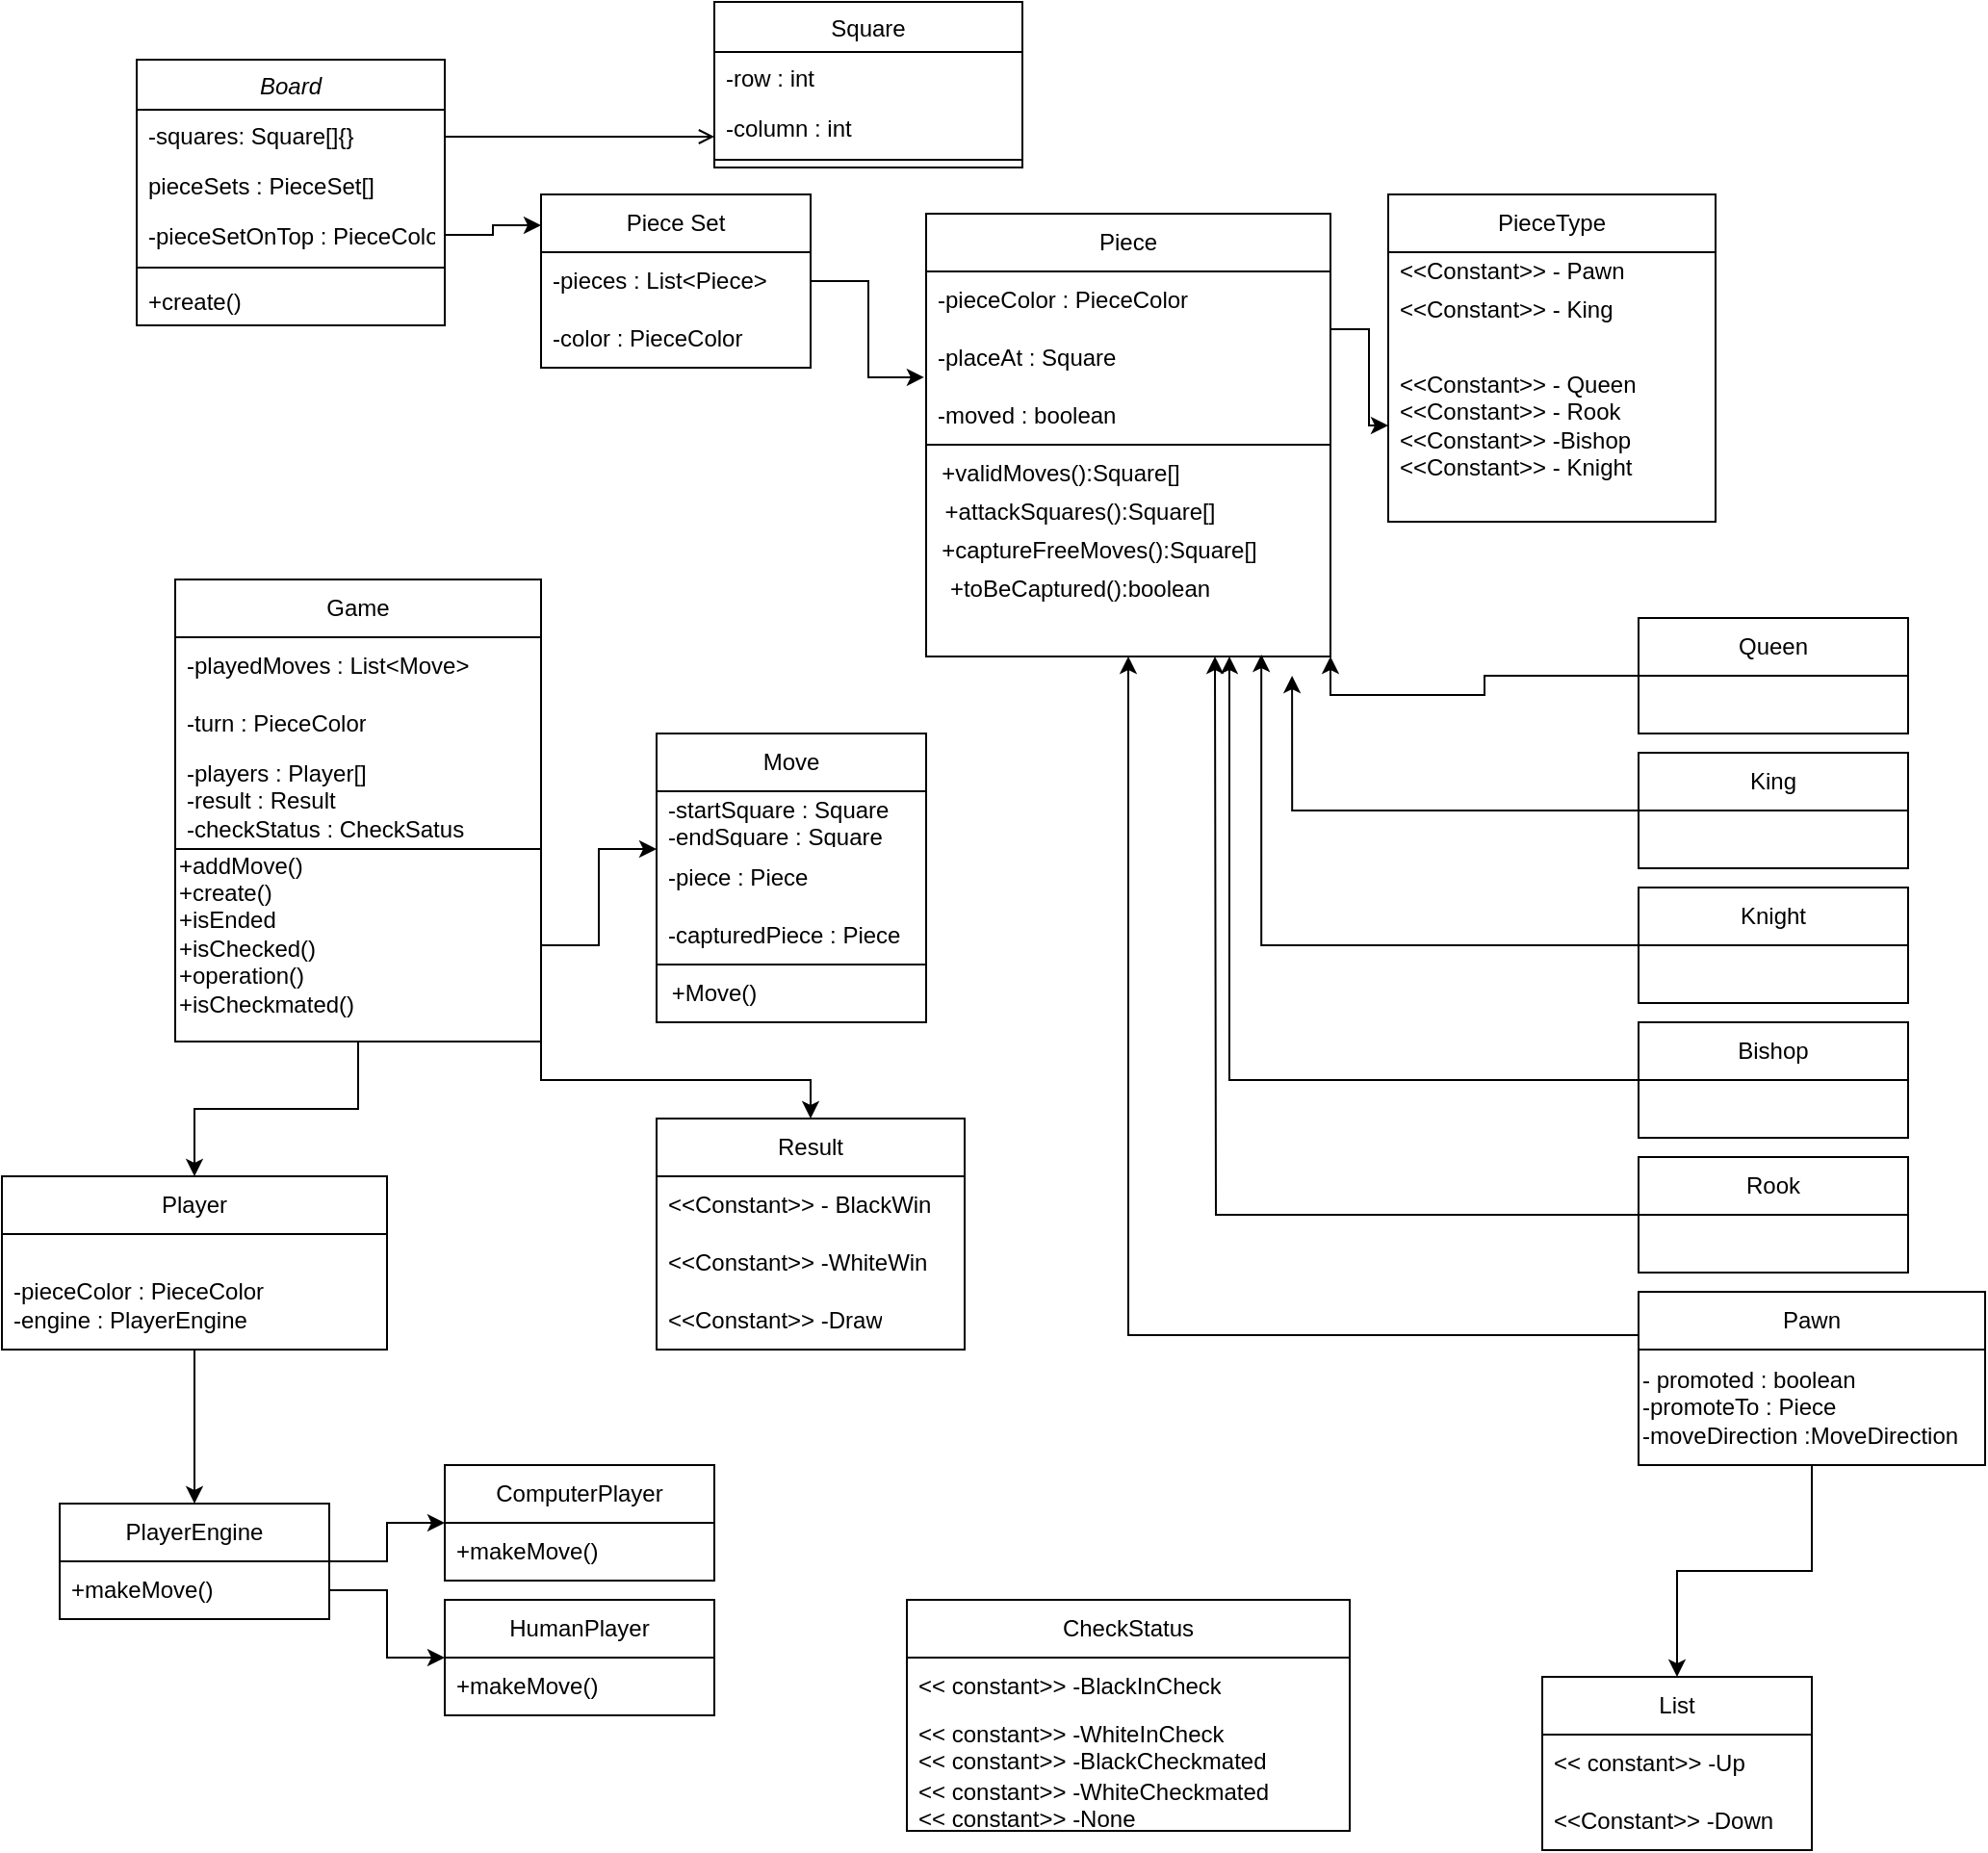 <mxfile version="21.1.4" type="device">
  <diagram id="C5RBs43oDa-KdzZeNtuy" name="Page-1">
    <mxGraphModel dx="2629" dy="1210" grid="1" gridSize="10" guides="1" tooltips="1" connect="1" arrows="1" fold="1" page="1" pageScale="1" pageWidth="827" pageHeight="1169" background="none" math="0" shadow="0">
      <root>
        <mxCell id="WIyWlLk6GJQsqaUBKTNV-0" />
        <mxCell id="WIyWlLk6GJQsqaUBKTNV-1" parent="WIyWlLk6GJQsqaUBKTNV-0" />
        <mxCell id="zkfFHV4jXpPFQw0GAbJ--0" value="Board" style="swimlane;fontStyle=2;align=center;verticalAlign=top;childLayout=stackLayout;horizontal=1;startSize=26;horizontalStack=0;resizeParent=1;resizeLast=0;collapsible=1;marginBottom=0;rounded=0;shadow=0;strokeWidth=1;" parent="WIyWlLk6GJQsqaUBKTNV-1" vertex="1">
          <mxGeometry x="10" y="40" width="160" height="138" as="geometry">
            <mxRectangle x="230" y="140" width="160" height="26" as="alternateBounds" />
          </mxGeometry>
        </mxCell>
        <mxCell id="zkfFHV4jXpPFQw0GAbJ--1" value="-squares: Square[]{}" style="text;align=left;verticalAlign=top;spacingLeft=4;spacingRight=4;overflow=hidden;rotatable=0;points=[[0,0.5],[1,0.5]];portConstraint=eastwest;" parent="zkfFHV4jXpPFQw0GAbJ--0" vertex="1">
          <mxGeometry y="26" width="160" height="26" as="geometry" />
        </mxCell>
        <mxCell id="zkfFHV4jXpPFQw0GAbJ--2" value="pieceSets : PieceSet[]" style="text;align=left;verticalAlign=top;spacingLeft=4;spacingRight=4;overflow=hidden;rotatable=0;points=[[0,0.5],[1,0.5]];portConstraint=eastwest;rounded=0;shadow=0;html=0;" parent="zkfFHV4jXpPFQw0GAbJ--0" vertex="1">
          <mxGeometry y="52" width="160" height="26" as="geometry" />
        </mxCell>
        <mxCell id="zkfFHV4jXpPFQw0GAbJ--3" value="-pieceSetOnTop : PieceColor" style="text;align=left;verticalAlign=top;spacingLeft=4;spacingRight=4;overflow=hidden;rotatable=0;points=[[0,0.5],[1,0.5]];portConstraint=eastwest;rounded=0;shadow=0;html=0;" parent="zkfFHV4jXpPFQw0GAbJ--0" vertex="1">
          <mxGeometry y="78" width="160" height="26" as="geometry" />
        </mxCell>
        <mxCell id="zkfFHV4jXpPFQw0GAbJ--4" value="" style="line;html=1;strokeWidth=1;align=left;verticalAlign=middle;spacingTop=-1;spacingLeft=3;spacingRight=3;rotatable=0;labelPosition=right;points=[];portConstraint=eastwest;" parent="zkfFHV4jXpPFQw0GAbJ--0" vertex="1">
          <mxGeometry y="104" width="160" height="8" as="geometry" />
        </mxCell>
        <mxCell id="zkfFHV4jXpPFQw0GAbJ--5" value="+create()" style="text;align=left;verticalAlign=top;spacingLeft=4;spacingRight=4;overflow=hidden;rotatable=0;points=[[0,0.5],[1,0.5]];portConstraint=eastwest;" parent="zkfFHV4jXpPFQw0GAbJ--0" vertex="1">
          <mxGeometry y="112" width="160" height="26" as="geometry" />
        </mxCell>
        <mxCell id="zkfFHV4jXpPFQw0GAbJ--17" value="Square" style="swimlane;fontStyle=0;align=center;verticalAlign=top;childLayout=stackLayout;horizontal=1;startSize=26;horizontalStack=0;resizeParent=1;resizeLast=0;collapsible=1;marginBottom=0;rounded=0;shadow=0;strokeWidth=1;" parent="WIyWlLk6GJQsqaUBKTNV-1" vertex="1">
          <mxGeometry x="310" y="10" width="160" height="86" as="geometry">
            <mxRectangle x="550" y="140" width="160" height="26" as="alternateBounds" />
          </mxGeometry>
        </mxCell>
        <mxCell id="zkfFHV4jXpPFQw0GAbJ--18" value="-row : int" style="text;align=left;verticalAlign=top;spacingLeft=4;spacingRight=4;overflow=hidden;rotatable=0;points=[[0,0.5],[1,0.5]];portConstraint=eastwest;" parent="zkfFHV4jXpPFQw0GAbJ--17" vertex="1">
          <mxGeometry y="26" width="160" height="26" as="geometry" />
        </mxCell>
        <mxCell id="zkfFHV4jXpPFQw0GAbJ--19" value="-column : int" style="text;align=left;verticalAlign=top;spacingLeft=4;spacingRight=4;overflow=hidden;rotatable=0;points=[[0,0.5],[1,0.5]];portConstraint=eastwest;rounded=0;shadow=0;html=0;" parent="zkfFHV4jXpPFQw0GAbJ--17" vertex="1">
          <mxGeometry y="52" width="160" height="26" as="geometry" />
        </mxCell>
        <mxCell id="zkfFHV4jXpPFQw0GAbJ--23" value="" style="line;html=1;strokeWidth=1;align=left;verticalAlign=middle;spacingTop=-1;spacingLeft=3;spacingRight=3;rotatable=0;labelPosition=right;points=[];portConstraint=eastwest;" parent="zkfFHV4jXpPFQw0GAbJ--17" vertex="1">
          <mxGeometry y="78" width="160" height="8" as="geometry" />
        </mxCell>
        <mxCell id="zkfFHV4jXpPFQw0GAbJ--26" value="" style="endArrow=open;shadow=0;strokeWidth=1;rounded=0;endFill=1;edgeStyle=elbowEdgeStyle;elbow=vertical;" parent="WIyWlLk6GJQsqaUBKTNV-1" source="zkfFHV4jXpPFQw0GAbJ--0" target="zkfFHV4jXpPFQw0GAbJ--17" edge="1">
          <mxGeometry x="0.5" y="41" relative="1" as="geometry">
            <mxPoint x="380" y="192" as="sourcePoint" />
            <mxPoint x="540" y="192" as="targetPoint" />
            <mxPoint x="-40" y="32" as="offset" />
            <Array as="points">
              <mxPoint x="270" y="80" />
            </Array>
          </mxGeometry>
        </mxCell>
        <mxCell id="pD3JrioV0Fr7hPNWpyrC-19" style="edgeStyle=orthogonalEdgeStyle;rounded=0;orthogonalLoop=1;jettySize=auto;html=1;entryX=-0.005;entryY=0.833;entryDx=0;entryDy=0;entryPerimeter=0;" edge="1" parent="WIyWlLk6GJQsqaUBKTNV-1" source="pD3JrioV0Fr7hPNWpyrC-0" target="pD3JrioV0Fr7hPNWpyrC-6">
          <mxGeometry relative="1" as="geometry" />
        </mxCell>
        <mxCell id="pD3JrioV0Fr7hPNWpyrC-0" value="Piece Set" style="swimlane;fontStyle=0;childLayout=stackLayout;horizontal=1;startSize=30;horizontalStack=0;resizeParent=1;resizeParentMax=0;resizeLast=0;collapsible=1;marginBottom=0;whiteSpace=wrap;html=1;" vertex="1" parent="WIyWlLk6GJQsqaUBKTNV-1">
          <mxGeometry x="220" y="110" width="140" height="90" as="geometry" />
        </mxCell>
        <mxCell id="pD3JrioV0Fr7hPNWpyrC-1" value="-pieces : List&amp;lt;Piece&amp;gt;" style="text;strokeColor=none;fillColor=none;align=left;verticalAlign=middle;spacingLeft=4;spacingRight=4;overflow=hidden;points=[[0,0.5],[1,0.5]];portConstraint=eastwest;rotatable=0;whiteSpace=wrap;html=1;" vertex="1" parent="pD3JrioV0Fr7hPNWpyrC-0">
          <mxGeometry y="30" width="140" height="30" as="geometry" />
        </mxCell>
        <mxCell id="pD3JrioV0Fr7hPNWpyrC-2" value="-color : PieceColor" style="text;strokeColor=none;fillColor=none;align=left;verticalAlign=middle;spacingLeft=4;spacingRight=4;overflow=hidden;points=[[0,0.5],[1,0.5]];portConstraint=eastwest;rotatable=0;whiteSpace=wrap;html=1;" vertex="1" parent="pD3JrioV0Fr7hPNWpyrC-0">
          <mxGeometry y="60" width="140" height="30" as="geometry" />
        </mxCell>
        <mxCell id="pD3JrioV0Fr7hPNWpyrC-24" value="" style="edgeStyle=orthogonalEdgeStyle;rounded=0;orthogonalLoop=1;jettySize=auto;html=1;" edge="1" parent="WIyWlLk6GJQsqaUBKTNV-1" source="pD3JrioV0Fr7hPNWpyrC-4" target="pD3JrioV0Fr7hPNWpyrC-23">
          <mxGeometry relative="1" as="geometry" />
        </mxCell>
        <mxCell id="pD3JrioV0Fr7hPNWpyrC-4" value="Piece" style="swimlane;fontStyle=0;childLayout=stackLayout;horizontal=1;startSize=30;horizontalStack=0;resizeParent=1;resizeParentMax=0;resizeLast=0;collapsible=1;marginBottom=0;whiteSpace=wrap;html=1;" vertex="1" parent="WIyWlLk6GJQsqaUBKTNV-1">
          <mxGeometry x="420" y="120" width="210" height="120" as="geometry" />
        </mxCell>
        <mxCell id="pD3JrioV0Fr7hPNWpyrC-5" value="-pieceColor : PieceColor" style="text;strokeColor=none;fillColor=none;align=left;verticalAlign=middle;spacingLeft=4;spacingRight=4;overflow=hidden;points=[[0,0.5],[1,0.5]];portConstraint=eastwest;rotatable=0;whiteSpace=wrap;html=1;" vertex="1" parent="pD3JrioV0Fr7hPNWpyrC-4">
          <mxGeometry y="30" width="210" height="30" as="geometry" />
        </mxCell>
        <mxCell id="pD3JrioV0Fr7hPNWpyrC-6" value="-placeAt : Square" style="text;strokeColor=none;fillColor=none;align=left;verticalAlign=middle;spacingLeft=4;spacingRight=4;overflow=hidden;points=[[0,0.5],[1,0.5]];portConstraint=eastwest;rotatable=0;whiteSpace=wrap;html=1;" vertex="1" parent="pD3JrioV0Fr7hPNWpyrC-4">
          <mxGeometry y="60" width="210" height="30" as="geometry" />
        </mxCell>
        <mxCell id="pD3JrioV0Fr7hPNWpyrC-7" value="-moved : boolean" style="text;strokeColor=none;fillColor=none;align=left;verticalAlign=middle;spacingLeft=4;spacingRight=4;overflow=hidden;points=[[0,0.5],[1,0.5]];portConstraint=eastwest;rotatable=0;whiteSpace=wrap;html=1;" vertex="1" parent="pD3JrioV0Fr7hPNWpyrC-4">
          <mxGeometry y="90" width="210" height="30" as="geometry" />
        </mxCell>
        <mxCell id="pD3JrioV0Fr7hPNWpyrC-11" value="" style="rounded=0;whiteSpace=wrap;html=1;fillColor=none;" vertex="1" parent="WIyWlLk6GJQsqaUBKTNV-1">
          <mxGeometry x="420" y="240" width="210" height="110" as="geometry" />
        </mxCell>
        <mxCell id="pD3JrioV0Fr7hPNWpyrC-12" value="+validMoves():Square[]" style="text;html=1;strokeColor=none;fillColor=none;align=center;verticalAlign=middle;whiteSpace=wrap;rounded=0;" vertex="1" parent="WIyWlLk6GJQsqaUBKTNV-1">
          <mxGeometry x="460" y="240" width="60" height="30" as="geometry" />
        </mxCell>
        <mxCell id="pD3JrioV0Fr7hPNWpyrC-14" value="+attackSquares():Square[]" style="text;html=1;strokeColor=none;fillColor=none;align=center;verticalAlign=middle;whiteSpace=wrap;rounded=0;" vertex="1" parent="WIyWlLk6GJQsqaUBKTNV-1">
          <mxGeometry x="470" y="260" width="60" height="30" as="geometry" />
        </mxCell>
        <mxCell id="pD3JrioV0Fr7hPNWpyrC-15" value="+captureFreeMoves():Square[]" style="text;html=1;strokeColor=none;fillColor=none;align=center;verticalAlign=middle;whiteSpace=wrap;rounded=0;" vertex="1" parent="WIyWlLk6GJQsqaUBKTNV-1">
          <mxGeometry x="480" y="280" width="60" height="30" as="geometry" />
        </mxCell>
        <mxCell id="pD3JrioV0Fr7hPNWpyrC-16" value="+toBeCaptured():boolean" style="text;html=1;strokeColor=none;fillColor=none;align=center;verticalAlign=middle;whiteSpace=wrap;rounded=0;" vertex="1" parent="WIyWlLk6GJQsqaUBKTNV-1">
          <mxGeometry x="470" y="300" width="60" height="30" as="geometry" />
        </mxCell>
        <mxCell id="pD3JrioV0Fr7hPNWpyrC-18" style="edgeStyle=orthogonalEdgeStyle;rounded=0;orthogonalLoop=1;jettySize=auto;html=1;exitX=1;exitY=0.5;exitDx=0;exitDy=0;entryX=0;entryY=0.178;entryDx=0;entryDy=0;entryPerimeter=0;" edge="1" parent="WIyWlLk6GJQsqaUBKTNV-1" source="zkfFHV4jXpPFQw0GAbJ--3" target="pD3JrioV0Fr7hPNWpyrC-0">
          <mxGeometry relative="1" as="geometry" />
        </mxCell>
        <mxCell id="pD3JrioV0Fr7hPNWpyrC-20" value="PieceType" style="swimlane;fontStyle=0;childLayout=stackLayout;horizontal=1;startSize=30;horizontalStack=0;resizeParent=1;resizeParentMax=0;resizeLast=0;collapsible=1;marginBottom=0;whiteSpace=wrap;html=1;" vertex="1" parent="WIyWlLk6GJQsqaUBKTNV-1">
          <mxGeometry x="660" y="110" width="170" height="170" as="geometry">
            <mxRectangle x="660" y="110" width="100" height="30" as="alternateBounds" />
          </mxGeometry>
        </mxCell>
        <mxCell id="pD3JrioV0Fr7hPNWpyrC-21" value="&amp;lt;&amp;lt;Constant&amp;gt;&amp;gt; - Pawn" style="text;strokeColor=none;fillColor=none;align=left;verticalAlign=middle;spacingLeft=4;spacingRight=4;overflow=hidden;points=[[0,0.5],[1,0.5]];portConstraint=eastwest;rotatable=0;whiteSpace=wrap;html=1;" vertex="1" parent="pD3JrioV0Fr7hPNWpyrC-20">
          <mxGeometry y="30" width="170" height="20" as="geometry" />
        </mxCell>
        <mxCell id="pD3JrioV0Fr7hPNWpyrC-22" value="&amp;lt;&amp;lt;Constant&amp;gt;&amp;gt; - King" style="text;strokeColor=none;fillColor=none;align=left;verticalAlign=middle;spacingLeft=4;spacingRight=4;overflow=hidden;points=[[0,0.5],[1,0.5]];portConstraint=eastwest;rotatable=0;whiteSpace=wrap;html=1;" vertex="1" parent="pD3JrioV0Fr7hPNWpyrC-20">
          <mxGeometry y="50" width="170" height="20" as="geometry" />
        </mxCell>
        <mxCell id="pD3JrioV0Fr7hPNWpyrC-23" value="&amp;lt;&amp;lt;Constant&amp;gt;&amp;gt; - Queen&lt;br&gt;&amp;lt;&amp;lt;Constant&amp;gt;&amp;gt; - Rook&lt;br&gt;&amp;lt;&amp;lt;Constant&amp;gt;&amp;gt; -Bishop&lt;br&gt;&amp;lt;&amp;lt;Constant&amp;gt;&amp;gt; - Knight" style="text;strokeColor=none;fillColor=none;align=left;verticalAlign=middle;spacingLeft=4;spacingRight=4;overflow=hidden;points=[[0,0.5],[1,0.5]];portConstraint=eastwest;rotatable=0;whiteSpace=wrap;html=1;" vertex="1" parent="pD3JrioV0Fr7hPNWpyrC-20">
          <mxGeometry y="70" width="170" height="100" as="geometry" />
        </mxCell>
        <mxCell id="pD3JrioV0Fr7hPNWpyrC-25" value="Game" style="swimlane;fontStyle=0;childLayout=stackLayout;horizontal=1;startSize=30;horizontalStack=0;resizeParent=1;resizeParentMax=0;resizeLast=0;collapsible=1;marginBottom=0;whiteSpace=wrap;html=1;" vertex="1" parent="WIyWlLk6GJQsqaUBKTNV-1">
          <mxGeometry x="30" y="310" width="190" height="140" as="geometry" />
        </mxCell>
        <mxCell id="pD3JrioV0Fr7hPNWpyrC-26" value="-playedMoves : List&amp;lt;Move&amp;gt;" style="text;strokeColor=none;fillColor=none;align=left;verticalAlign=middle;spacingLeft=4;spacingRight=4;overflow=hidden;points=[[0,0.5],[1,0.5]];portConstraint=eastwest;rotatable=0;whiteSpace=wrap;html=1;" vertex="1" parent="pD3JrioV0Fr7hPNWpyrC-25">
          <mxGeometry y="30" width="190" height="30" as="geometry" />
        </mxCell>
        <mxCell id="pD3JrioV0Fr7hPNWpyrC-27" value="-turn : PieceColor" style="text;strokeColor=none;fillColor=none;align=left;verticalAlign=middle;spacingLeft=4;spacingRight=4;overflow=hidden;points=[[0,0.5],[1,0.5]];portConstraint=eastwest;rotatable=0;whiteSpace=wrap;html=1;" vertex="1" parent="pD3JrioV0Fr7hPNWpyrC-25">
          <mxGeometry y="60" width="190" height="30" as="geometry" />
        </mxCell>
        <mxCell id="pD3JrioV0Fr7hPNWpyrC-28" value="-players : Player[]&lt;br&gt;-result : Result&lt;br&gt;-checkStatus : CheckSatus" style="text;strokeColor=none;fillColor=none;align=left;verticalAlign=middle;spacingLeft=4;spacingRight=4;overflow=hidden;points=[[0,0.5],[1,0.5]];portConstraint=eastwest;rotatable=0;whiteSpace=wrap;html=1;" vertex="1" parent="pD3JrioV0Fr7hPNWpyrC-25">
          <mxGeometry y="90" width="190" height="50" as="geometry" />
        </mxCell>
        <mxCell id="pD3JrioV0Fr7hPNWpyrC-31" style="edgeStyle=orthogonalEdgeStyle;rounded=0;orthogonalLoop=1;jettySize=auto;html=1;" edge="1" parent="WIyWlLk6GJQsqaUBKTNV-1" source="pD3JrioV0Fr7hPNWpyrC-29" target="pD3JrioV0Fr7hPNWpyrC-32">
          <mxGeometry relative="1" as="geometry">
            <mxPoint x="125" y="600" as="targetPoint" />
          </mxGeometry>
        </mxCell>
        <mxCell id="pD3JrioV0Fr7hPNWpyrC-36" style="edgeStyle=orthogonalEdgeStyle;rounded=0;orthogonalLoop=1;jettySize=auto;html=1;" edge="1" parent="WIyWlLk6GJQsqaUBKTNV-1" source="pD3JrioV0Fr7hPNWpyrC-29" target="pD3JrioV0Fr7hPNWpyrC-41">
          <mxGeometry relative="1" as="geometry">
            <mxPoint x="310" y="500" as="targetPoint" />
          </mxGeometry>
        </mxCell>
        <mxCell id="pD3JrioV0Fr7hPNWpyrC-48" style="edgeStyle=orthogonalEdgeStyle;rounded=0;orthogonalLoop=1;jettySize=auto;html=1;exitX=1;exitY=1;exitDx=0;exitDy=0;" edge="1" parent="WIyWlLk6GJQsqaUBKTNV-1" source="pD3JrioV0Fr7hPNWpyrC-29" target="pD3JrioV0Fr7hPNWpyrC-49">
          <mxGeometry relative="1" as="geometry">
            <mxPoint x="270" y="600" as="targetPoint" />
          </mxGeometry>
        </mxCell>
        <mxCell id="pD3JrioV0Fr7hPNWpyrC-29" value="" style="rounded=0;whiteSpace=wrap;html=1;fillColor=none;" vertex="1" parent="WIyWlLk6GJQsqaUBKTNV-1">
          <mxGeometry x="30" y="450" width="190" height="100" as="geometry" />
        </mxCell>
        <mxCell id="pD3JrioV0Fr7hPNWpyrC-30" value="+addMove()&lt;br&gt;+create()&lt;br&gt;+isEnded&lt;br&gt;+isChecked()&lt;br&gt;+operation()&lt;br&gt;+isCheckmated()" style="text;html=1;strokeColor=none;fillColor=none;align=left;verticalAlign=bottom;whiteSpace=wrap;rounded=0;labelPosition=right;verticalLabelPosition=top;" vertex="1" parent="WIyWlLk6GJQsqaUBKTNV-1">
          <mxGeometry x="-30" y="540" width="60" height="30" as="geometry" />
        </mxCell>
        <mxCell id="pD3JrioV0Fr7hPNWpyrC-53" style="edgeStyle=orthogonalEdgeStyle;rounded=0;orthogonalLoop=1;jettySize=auto;html=1;" edge="1" parent="WIyWlLk6GJQsqaUBKTNV-1" source="pD3JrioV0Fr7hPNWpyrC-32" target="pD3JrioV0Fr7hPNWpyrC-54">
          <mxGeometry relative="1" as="geometry">
            <mxPoint x="40" y="770" as="targetPoint" />
          </mxGeometry>
        </mxCell>
        <mxCell id="pD3JrioV0Fr7hPNWpyrC-32" value="Player" style="swimlane;fontStyle=0;childLayout=stackLayout;horizontal=1;startSize=30;horizontalStack=0;resizeParent=1;resizeParentMax=0;resizeLast=0;collapsible=1;marginBottom=0;whiteSpace=wrap;html=1;" vertex="1" parent="WIyWlLk6GJQsqaUBKTNV-1">
          <mxGeometry x="-60" y="620" width="200" height="90" as="geometry" />
        </mxCell>
        <mxCell id="pD3JrioV0Fr7hPNWpyrC-33" value="-pieceColor : PieceColor" style="text;strokeColor=none;fillColor=none;align=left;verticalAlign=middle;spacingLeft=4;spacingRight=4;overflow=hidden;points=[[0,0.5],[1,0.5]];portConstraint=eastwest;rotatable=0;whiteSpace=wrap;html=1;" vertex="1" parent="pD3JrioV0Fr7hPNWpyrC-32">
          <mxGeometry y="30" width="200" height="60" as="geometry" />
        </mxCell>
        <mxCell id="pD3JrioV0Fr7hPNWpyrC-41" value="Move" style="swimlane;fontStyle=0;childLayout=stackLayout;horizontal=1;startSize=30;horizontalStack=0;resizeParent=1;resizeParentMax=0;resizeLast=0;collapsible=1;marginBottom=0;whiteSpace=wrap;html=1;" vertex="1" parent="WIyWlLk6GJQsqaUBKTNV-1">
          <mxGeometry x="280" y="390" width="140" height="120" as="geometry" />
        </mxCell>
        <mxCell id="pD3JrioV0Fr7hPNWpyrC-42" value="-startSquare : Square&lt;br&gt;-endSquare : Square" style="text;strokeColor=none;fillColor=none;align=left;verticalAlign=middle;spacingLeft=4;spacingRight=4;overflow=hidden;points=[[0,0.5],[1,0.5]];portConstraint=eastwest;rotatable=0;whiteSpace=wrap;html=1;" vertex="1" parent="pD3JrioV0Fr7hPNWpyrC-41">
          <mxGeometry y="30" width="140" height="30" as="geometry" />
        </mxCell>
        <mxCell id="pD3JrioV0Fr7hPNWpyrC-43" value="-piece : Piece" style="text;strokeColor=none;fillColor=none;align=left;verticalAlign=middle;spacingLeft=4;spacingRight=4;overflow=hidden;points=[[0,0.5],[1,0.5]];portConstraint=eastwest;rotatable=0;whiteSpace=wrap;html=1;" vertex="1" parent="pD3JrioV0Fr7hPNWpyrC-41">
          <mxGeometry y="60" width="140" height="30" as="geometry" />
        </mxCell>
        <mxCell id="pD3JrioV0Fr7hPNWpyrC-44" value="-capturedPiece : Piece" style="text;strokeColor=none;fillColor=none;align=left;verticalAlign=middle;spacingLeft=4;spacingRight=4;overflow=hidden;points=[[0,0.5],[1,0.5]];portConstraint=eastwest;rotatable=0;whiteSpace=wrap;html=1;" vertex="1" parent="pD3JrioV0Fr7hPNWpyrC-41">
          <mxGeometry y="90" width="140" height="30" as="geometry" />
        </mxCell>
        <mxCell id="pD3JrioV0Fr7hPNWpyrC-45" value="" style="rounded=0;whiteSpace=wrap;html=1;fillColor=none;" vertex="1" parent="WIyWlLk6GJQsqaUBKTNV-1">
          <mxGeometry x="280" y="510" width="140" height="30" as="geometry" />
        </mxCell>
        <mxCell id="pD3JrioV0Fr7hPNWpyrC-46" value="+Move()" style="text;html=1;strokeColor=none;fillColor=none;align=center;verticalAlign=middle;whiteSpace=wrap;rounded=0;" vertex="1" parent="WIyWlLk6GJQsqaUBKTNV-1">
          <mxGeometry x="280" y="510" width="60" height="30" as="geometry" />
        </mxCell>
        <mxCell id="pD3JrioV0Fr7hPNWpyrC-49" value="Result" style="swimlane;fontStyle=0;childLayout=stackLayout;horizontal=1;startSize=30;horizontalStack=0;resizeParent=1;resizeParentMax=0;resizeLast=0;collapsible=1;marginBottom=0;whiteSpace=wrap;html=1;" vertex="1" parent="WIyWlLk6GJQsqaUBKTNV-1">
          <mxGeometry x="280" y="590" width="160" height="120" as="geometry" />
        </mxCell>
        <mxCell id="pD3JrioV0Fr7hPNWpyrC-50" value="&amp;lt;&amp;lt;Constant&amp;gt;&amp;gt; - BlackWin" style="text;strokeColor=none;fillColor=none;align=left;verticalAlign=middle;spacingLeft=4;spacingRight=4;overflow=hidden;points=[[0,0.5],[1,0.5]];portConstraint=eastwest;rotatable=0;whiteSpace=wrap;html=1;" vertex="1" parent="pD3JrioV0Fr7hPNWpyrC-49">
          <mxGeometry y="30" width="160" height="30" as="geometry" />
        </mxCell>
        <mxCell id="pD3JrioV0Fr7hPNWpyrC-51" value="&amp;lt;&amp;lt;Constant&amp;gt;&amp;gt; -WhiteWin" style="text;strokeColor=none;fillColor=none;align=left;verticalAlign=middle;spacingLeft=4;spacingRight=4;overflow=hidden;points=[[0,0.5],[1,0.5]];portConstraint=eastwest;rotatable=0;whiteSpace=wrap;html=1;" vertex="1" parent="pD3JrioV0Fr7hPNWpyrC-49">
          <mxGeometry y="60" width="160" height="30" as="geometry" />
        </mxCell>
        <mxCell id="pD3JrioV0Fr7hPNWpyrC-52" value="&amp;lt;&amp;lt;Constant&amp;gt;&amp;gt; -Draw" style="text;strokeColor=none;fillColor=none;align=left;verticalAlign=middle;spacingLeft=4;spacingRight=4;overflow=hidden;points=[[0,0.5],[1,0.5]];portConstraint=eastwest;rotatable=0;whiteSpace=wrap;html=1;" vertex="1" parent="pD3JrioV0Fr7hPNWpyrC-49">
          <mxGeometry y="90" width="160" height="30" as="geometry" />
        </mxCell>
        <mxCell id="pD3JrioV0Fr7hPNWpyrC-34" value="-engine : PlayerEngine" style="text;strokeColor=none;fillColor=none;align=left;verticalAlign=middle;spacingLeft=4;spacingRight=4;overflow=hidden;points=[[0,0.5],[1,0.5]];portConstraint=eastwest;rotatable=0;whiteSpace=wrap;html=1;" vertex="1" parent="WIyWlLk6GJQsqaUBKTNV-1">
          <mxGeometry x="-60" y="680" width="200" height="30" as="geometry" />
        </mxCell>
        <mxCell id="pD3JrioV0Fr7hPNWpyrC-58" style="edgeStyle=orthogonalEdgeStyle;rounded=0;orthogonalLoop=1;jettySize=auto;html=1;" edge="1" parent="WIyWlLk6GJQsqaUBKTNV-1" source="pD3JrioV0Fr7hPNWpyrC-54" target="pD3JrioV0Fr7hPNWpyrC-64">
          <mxGeometry relative="1" as="geometry">
            <mxPoint x="190" y="800" as="targetPoint" />
          </mxGeometry>
        </mxCell>
        <mxCell id="pD3JrioV0Fr7hPNWpyrC-54" value="PlayerEngine" style="swimlane;fontStyle=0;childLayout=stackLayout;horizontal=1;startSize=30;horizontalStack=0;resizeParent=1;resizeParentMax=0;resizeLast=0;collapsible=1;marginBottom=0;whiteSpace=wrap;html=1;" vertex="1" parent="WIyWlLk6GJQsqaUBKTNV-1">
          <mxGeometry x="-30" y="790" width="140" height="60" as="geometry" />
        </mxCell>
        <mxCell id="pD3JrioV0Fr7hPNWpyrC-55" value="+makeMove()" style="text;strokeColor=none;fillColor=none;align=left;verticalAlign=middle;spacingLeft=4;spacingRight=4;overflow=hidden;points=[[0,0.5],[1,0.5]];portConstraint=eastwest;rotatable=0;whiteSpace=wrap;html=1;" vertex="1" parent="pD3JrioV0Fr7hPNWpyrC-54">
          <mxGeometry y="30" width="140" height="30" as="geometry" />
        </mxCell>
        <mxCell id="pD3JrioV0Fr7hPNWpyrC-60" value="HumanPlayer" style="swimlane;fontStyle=0;childLayout=stackLayout;horizontal=1;startSize=30;horizontalStack=0;resizeParent=1;resizeParentMax=0;resizeLast=0;collapsible=1;marginBottom=0;whiteSpace=wrap;html=1;" vertex="1" parent="WIyWlLk6GJQsqaUBKTNV-1">
          <mxGeometry x="170" y="840" width="140" height="60" as="geometry" />
        </mxCell>
        <mxCell id="pD3JrioV0Fr7hPNWpyrC-61" value="+makeMove()" style="text;strokeColor=none;fillColor=none;align=left;verticalAlign=middle;spacingLeft=4;spacingRight=4;overflow=hidden;points=[[0,0.5],[1,0.5]];portConstraint=eastwest;rotatable=0;whiteSpace=wrap;html=1;" vertex="1" parent="pD3JrioV0Fr7hPNWpyrC-60">
          <mxGeometry y="30" width="140" height="30" as="geometry" />
        </mxCell>
        <mxCell id="pD3JrioV0Fr7hPNWpyrC-59" style="edgeStyle=orthogonalEdgeStyle;rounded=0;orthogonalLoop=1;jettySize=auto;html=1;" edge="1" parent="WIyWlLk6GJQsqaUBKTNV-1" source="pD3JrioV0Fr7hPNWpyrC-55" target="pD3JrioV0Fr7hPNWpyrC-60">
          <mxGeometry relative="1" as="geometry">
            <mxPoint x="190" y="835" as="targetPoint" />
          </mxGeometry>
        </mxCell>
        <mxCell id="pD3JrioV0Fr7hPNWpyrC-64" value="ComputerPlayer" style="swimlane;fontStyle=0;childLayout=stackLayout;horizontal=1;startSize=30;horizontalStack=0;resizeParent=1;resizeParentMax=0;resizeLast=0;collapsible=1;marginBottom=0;whiteSpace=wrap;html=1;" vertex="1" parent="WIyWlLk6GJQsqaUBKTNV-1">
          <mxGeometry x="170" y="770" width="140" height="60" as="geometry" />
        </mxCell>
        <mxCell id="pD3JrioV0Fr7hPNWpyrC-65" value="+makeMove()" style="text;strokeColor=none;fillColor=none;align=left;verticalAlign=middle;spacingLeft=4;spacingRight=4;overflow=hidden;points=[[0,0.5],[1,0.5]];portConstraint=eastwest;rotatable=0;whiteSpace=wrap;html=1;" vertex="1" parent="pD3JrioV0Fr7hPNWpyrC-64">
          <mxGeometry y="30" width="140" height="30" as="geometry" />
        </mxCell>
        <mxCell id="pD3JrioV0Fr7hPNWpyrC-78" style="edgeStyle=orthogonalEdgeStyle;rounded=0;orthogonalLoop=1;jettySize=auto;html=1;entryX=1;entryY=1;entryDx=0;entryDy=0;" edge="1" parent="WIyWlLk6GJQsqaUBKTNV-1" source="pD3JrioV0Fr7hPNWpyrC-68" target="pD3JrioV0Fr7hPNWpyrC-11">
          <mxGeometry relative="1" as="geometry" />
        </mxCell>
        <mxCell id="pD3JrioV0Fr7hPNWpyrC-68" value="Queen" style="swimlane;fontStyle=0;childLayout=stackLayout;horizontal=1;startSize=30;horizontalStack=0;resizeParent=1;resizeParentMax=0;resizeLast=0;collapsible=1;marginBottom=0;whiteSpace=wrap;html=1;" vertex="1" parent="WIyWlLk6GJQsqaUBKTNV-1">
          <mxGeometry x="790" y="330" width="140" height="60" as="geometry" />
        </mxCell>
        <mxCell id="pD3JrioV0Fr7hPNWpyrC-79" style="edgeStyle=orthogonalEdgeStyle;rounded=0;orthogonalLoop=1;jettySize=auto;html=1;entryX=0.905;entryY=1.091;entryDx=0;entryDy=0;entryPerimeter=0;" edge="1" parent="WIyWlLk6GJQsqaUBKTNV-1" source="pD3JrioV0Fr7hPNWpyrC-72" target="pD3JrioV0Fr7hPNWpyrC-11">
          <mxGeometry relative="1" as="geometry">
            <Array as="points">
              <mxPoint x="610" y="430" />
            </Array>
          </mxGeometry>
        </mxCell>
        <mxCell id="pD3JrioV0Fr7hPNWpyrC-72" value="King" style="swimlane;fontStyle=0;childLayout=stackLayout;horizontal=1;startSize=30;horizontalStack=0;resizeParent=1;resizeParentMax=0;resizeLast=0;collapsible=1;marginBottom=0;whiteSpace=wrap;html=1;" vertex="1" parent="WIyWlLk6GJQsqaUBKTNV-1">
          <mxGeometry x="790" y="400" width="140" height="60" as="geometry" />
        </mxCell>
        <mxCell id="pD3JrioV0Fr7hPNWpyrC-80" style="edgeStyle=orthogonalEdgeStyle;rounded=0;orthogonalLoop=1;jettySize=auto;html=1;entryX=0.829;entryY=0.991;entryDx=0;entryDy=0;entryPerimeter=0;" edge="1" parent="WIyWlLk6GJQsqaUBKTNV-1" source="pD3JrioV0Fr7hPNWpyrC-73" target="pD3JrioV0Fr7hPNWpyrC-11">
          <mxGeometry relative="1" as="geometry" />
        </mxCell>
        <mxCell id="pD3JrioV0Fr7hPNWpyrC-73" value="Knight" style="swimlane;fontStyle=0;childLayout=stackLayout;horizontal=1;startSize=30;horizontalStack=0;resizeParent=1;resizeParentMax=0;resizeLast=0;collapsible=1;marginBottom=0;whiteSpace=wrap;html=1;" vertex="1" parent="WIyWlLk6GJQsqaUBKTNV-1">
          <mxGeometry x="790" y="470" width="140" height="60" as="geometry" />
        </mxCell>
        <mxCell id="pD3JrioV0Fr7hPNWpyrC-81" style="edgeStyle=orthogonalEdgeStyle;rounded=0;orthogonalLoop=1;jettySize=auto;html=1;entryX=0.75;entryY=1;entryDx=0;entryDy=0;" edge="1" parent="WIyWlLk6GJQsqaUBKTNV-1" source="pD3JrioV0Fr7hPNWpyrC-74" target="pD3JrioV0Fr7hPNWpyrC-11">
          <mxGeometry relative="1" as="geometry" />
        </mxCell>
        <mxCell id="pD3JrioV0Fr7hPNWpyrC-74" value="Bishop" style="swimlane;fontStyle=0;childLayout=stackLayout;horizontal=1;startSize=30;horizontalStack=0;resizeParent=1;resizeParentMax=0;resizeLast=0;collapsible=1;marginBottom=0;whiteSpace=wrap;html=1;" vertex="1" parent="WIyWlLk6GJQsqaUBKTNV-1">
          <mxGeometry x="790" y="540" width="140" height="60" as="geometry" />
        </mxCell>
        <mxCell id="pD3JrioV0Fr7hPNWpyrC-82" style="edgeStyle=orthogonalEdgeStyle;rounded=0;orthogonalLoop=1;jettySize=auto;html=1;" edge="1" parent="WIyWlLk6GJQsqaUBKTNV-1" source="pD3JrioV0Fr7hPNWpyrC-75">
          <mxGeometry relative="1" as="geometry">
            <mxPoint x="570" y="350" as="targetPoint" />
          </mxGeometry>
        </mxCell>
        <mxCell id="pD3JrioV0Fr7hPNWpyrC-75" value="Rook" style="swimlane;fontStyle=0;childLayout=stackLayout;horizontal=1;startSize=30;horizontalStack=0;resizeParent=1;resizeParentMax=0;resizeLast=0;collapsible=1;marginBottom=0;whiteSpace=wrap;html=1;" vertex="1" parent="WIyWlLk6GJQsqaUBKTNV-1">
          <mxGeometry x="790" y="610" width="140" height="60" as="geometry" />
        </mxCell>
        <mxCell id="pD3JrioV0Fr7hPNWpyrC-83" style="edgeStyle=orthogonalEdgeStyle;rounded=0;orthogonalLoop=1;jettySize=auto;html=1;exitX=0;exitY=0.25;exitDx=0;exitDy=0;" edge="1" parent="WIyWlLk6GJQsqaUBKTNV-1" source="pD3JrioV0Fr7hPNWpyrC-76" target="pD3JrioV0Fr7hPNWpyrC-11">
          <mxGeometry relative="1" as="geometry" />
        </mxCell>
        <mxCell id="pD3JrioV0Fr7hPNWpyrC-84" style="edgeStyle=orthogonalEdgeStyle;rounded=0;orthogonalLoop=1;jettySize=auto;html=1;" edge="1" parent="WIyWlLk6GJQsqaUBKTNV-1" source="pD3JrioV0Fr7hPNWpyrC-76" target="pD3JrioV0Fr7hPNWpyrC-85">
          <mxGeometry relative="1" as="geometry">
            <mxPoint x="800" y="830" as="targetPoint" />
          </mxGeometry>
        </mxCell>
        <mxCell id="pD3JrioV0Fr7hPNWpyrC-76" value="Pawn" style="swimlane;fontStyle=0;childLayout=stackLayout;horizontal=1;startSize=30;horizontalStack=0;resizeParent=1;resizeParentMax=0;resizeLast=0;collapsible=1;marginBottom=0;whiteSpace=wrap;html=1;" vertex="1" parent="WIyWlLk6GJQsqaUBKTNV-1">
          <mxGeometry x="790" y="680" width="180" height="90" as="geometry" />
        </mxCell>
        <mxCell id="pD3JrioV0Fr7hPNWpyrC-77" value="- promoted : boolean&lt;br&gt;-promoteTo : Piece&lt;br&gt;-moveDirection :MoveDirection" style="text;html=1;align=left;verticalAlign=middle;resizable=0;points=[];autosize=1;strokeColor=none;fillColor=none;labelPosition=right;verticalLabelPosition=middle;" vertex="1" parent="WIyWlLk6GJQsqaUBKTNV-1">
          <mxGeometry x="610" y="710" width="180" height="60" as="geometry" />
        </mxCell>
        <mxCell id="pD3JrioV0Fr7hPNWpyrC-85" value="List" style="swimlane;fontStyle=0;childLayout=stackLayout;horizontal=1;startSize=30;horizontalStack=0;resizeParent=1;resizeParentMax=0;resizeLast=0;collapsible=1;marginBottom=0;whiteSpace=wrap;html=1;" vertex="1" parent="WIyWlLk6GJQsqaUBKTNV-1">
          <mxGeometry x="740" y="880" width="140" height="90" as="geometry" />
        </mxCell>
        <mxCell id="pD3JrioV0Fr7hPNWpyrC-86" value="&amp;lt;&amp;lt; constant&amp;gt;&amp;gt; -Up" style="text;strokeColor=none;fillColor=none;align=left;verticalAlign=middle;spacingLeft=4;spacingRight=4;overflow=hidden;points=[[0,0.5],[1,0.5]];portConstraint=eastwest;rotatable=0;whiteSpace=wrap;html=1;" vertex="1" parent="pD3JrioV0Fr7hPNWpyrC-85">
          <mxGeometry y="30" width="140" height="30" as="geometry" />
        </mxCell>
        <mxCell id="pD3JrioV0Fr7hPNWpyrC-87" value="&amp;lt;&amp;lt;Constant&amp;gt;&amp;gt; -Down" style="text;strokeColor=none;fillColor=none;align=left;verticalAlign=middle;spacingLeft=4;spacingRight=4;overflow=hidden;points=[[0,0.5],[1,0.5]];portConstraint=eastwest;rotatable=0;whiteSpace=wrap;html=1;" vertex="1" parent="pD3JrioV0Fr7hPNWpyrC-85">
          <mxGeometry y="60" width="140" height="30" as="geometry" />
        </mxCell>
        <mxCell id="pD3JrioV0Fr7hPNWpyrC-89" value="CheckStatus" style="swimlane;fontStyle=0;childLayout=stackLayout;horizontal=1;startSize=30;horizontalStack=0;resizeParent=1;resizeParentMax=0;resizeLast=0;collapsible=1;marginBottom=0;whiteSpace=wrap;html=1;" vertex="1" parent="WIyWlLk6GJQsqaUBKTNV-1">
          <mxGeometry x="410" y="840" width="230" height="120" as="geometry" />
        </mxCell>
        <mxCell id="pD3JrioV0Fr7hPNWpyrC-90" value="&amp;lt;&amp;lt; constant&amp;gt;&amp;gt; -BlackInCheck" style="text;strokeColor=none;fillColor=none;align=left;verticalAlign=middle;spacingLeft=4;spacingRight=4;overflow=hidden;points=[[0,0.5],[1,0.5]];portConstraint=eastwest;rotatable=0;whiteSpace=wrap;html=1;" vertex="1" parent="pD3JrioV0Fr7hPNWpyrC-89">
          <mxGeometry y="30" width="230" height="30" as="geometry" />
        </mxCell>
        <mxCell id="pD3JrioV0Fr7hPNWpyrC-91" value="&amp;lt;&amp;lt; constant&amp;gt;&amp;gt; -WhiteInCheck&lt;br&gt;&amp;lt;&amp;lt; constant&amp;gt;&amp;gt; -BlackCheckmated" style="text;strokeColor=none;fillColor=none;align=left;verticalAlign=middle;spacingLeft=4;spacingRight=4;overflow=hidden;points=[[0,0.5],[1,0.5]];portConstraint=eastwest;rotatable=0;whiteSpace=wrap;html=1;" vertex="1" parent="pD3JrioV0Fr7hPNWpyrC-89">
          <mxGeometry y="60" width="230" height="30" as="geometry" />
        </mxCell>
        <mxCell id="pD3JrioV0Fr7hPNWpyrC-92" value="&amp;lt;&amp;lt; constant&amp;gt;&amp;gt; -WhiteCheckmated&lt;br&gt;&amp;lt;&amp;lt; constant&amp;gt;&amp;gt; -None" style="text;strokeColor=none;fillColor=none;align=left;verticalAlign=middle;spacingLeft=4;spacingRight=4;overflow=hidden;points=[[0,0.5],[1,0.5]];portConstraint=eastwest;rotatable=0;whiteSpace=wrap;html=1;" vertex="1" parent="pD3JrioV0Fr7hPNWpyrC-89">
          <mxGeometry y="90" width="230" height="30" as="geometry" />
        </mxCell>
      </root>
    </mxGraphModel>
  </diagram>
</mxfile>
